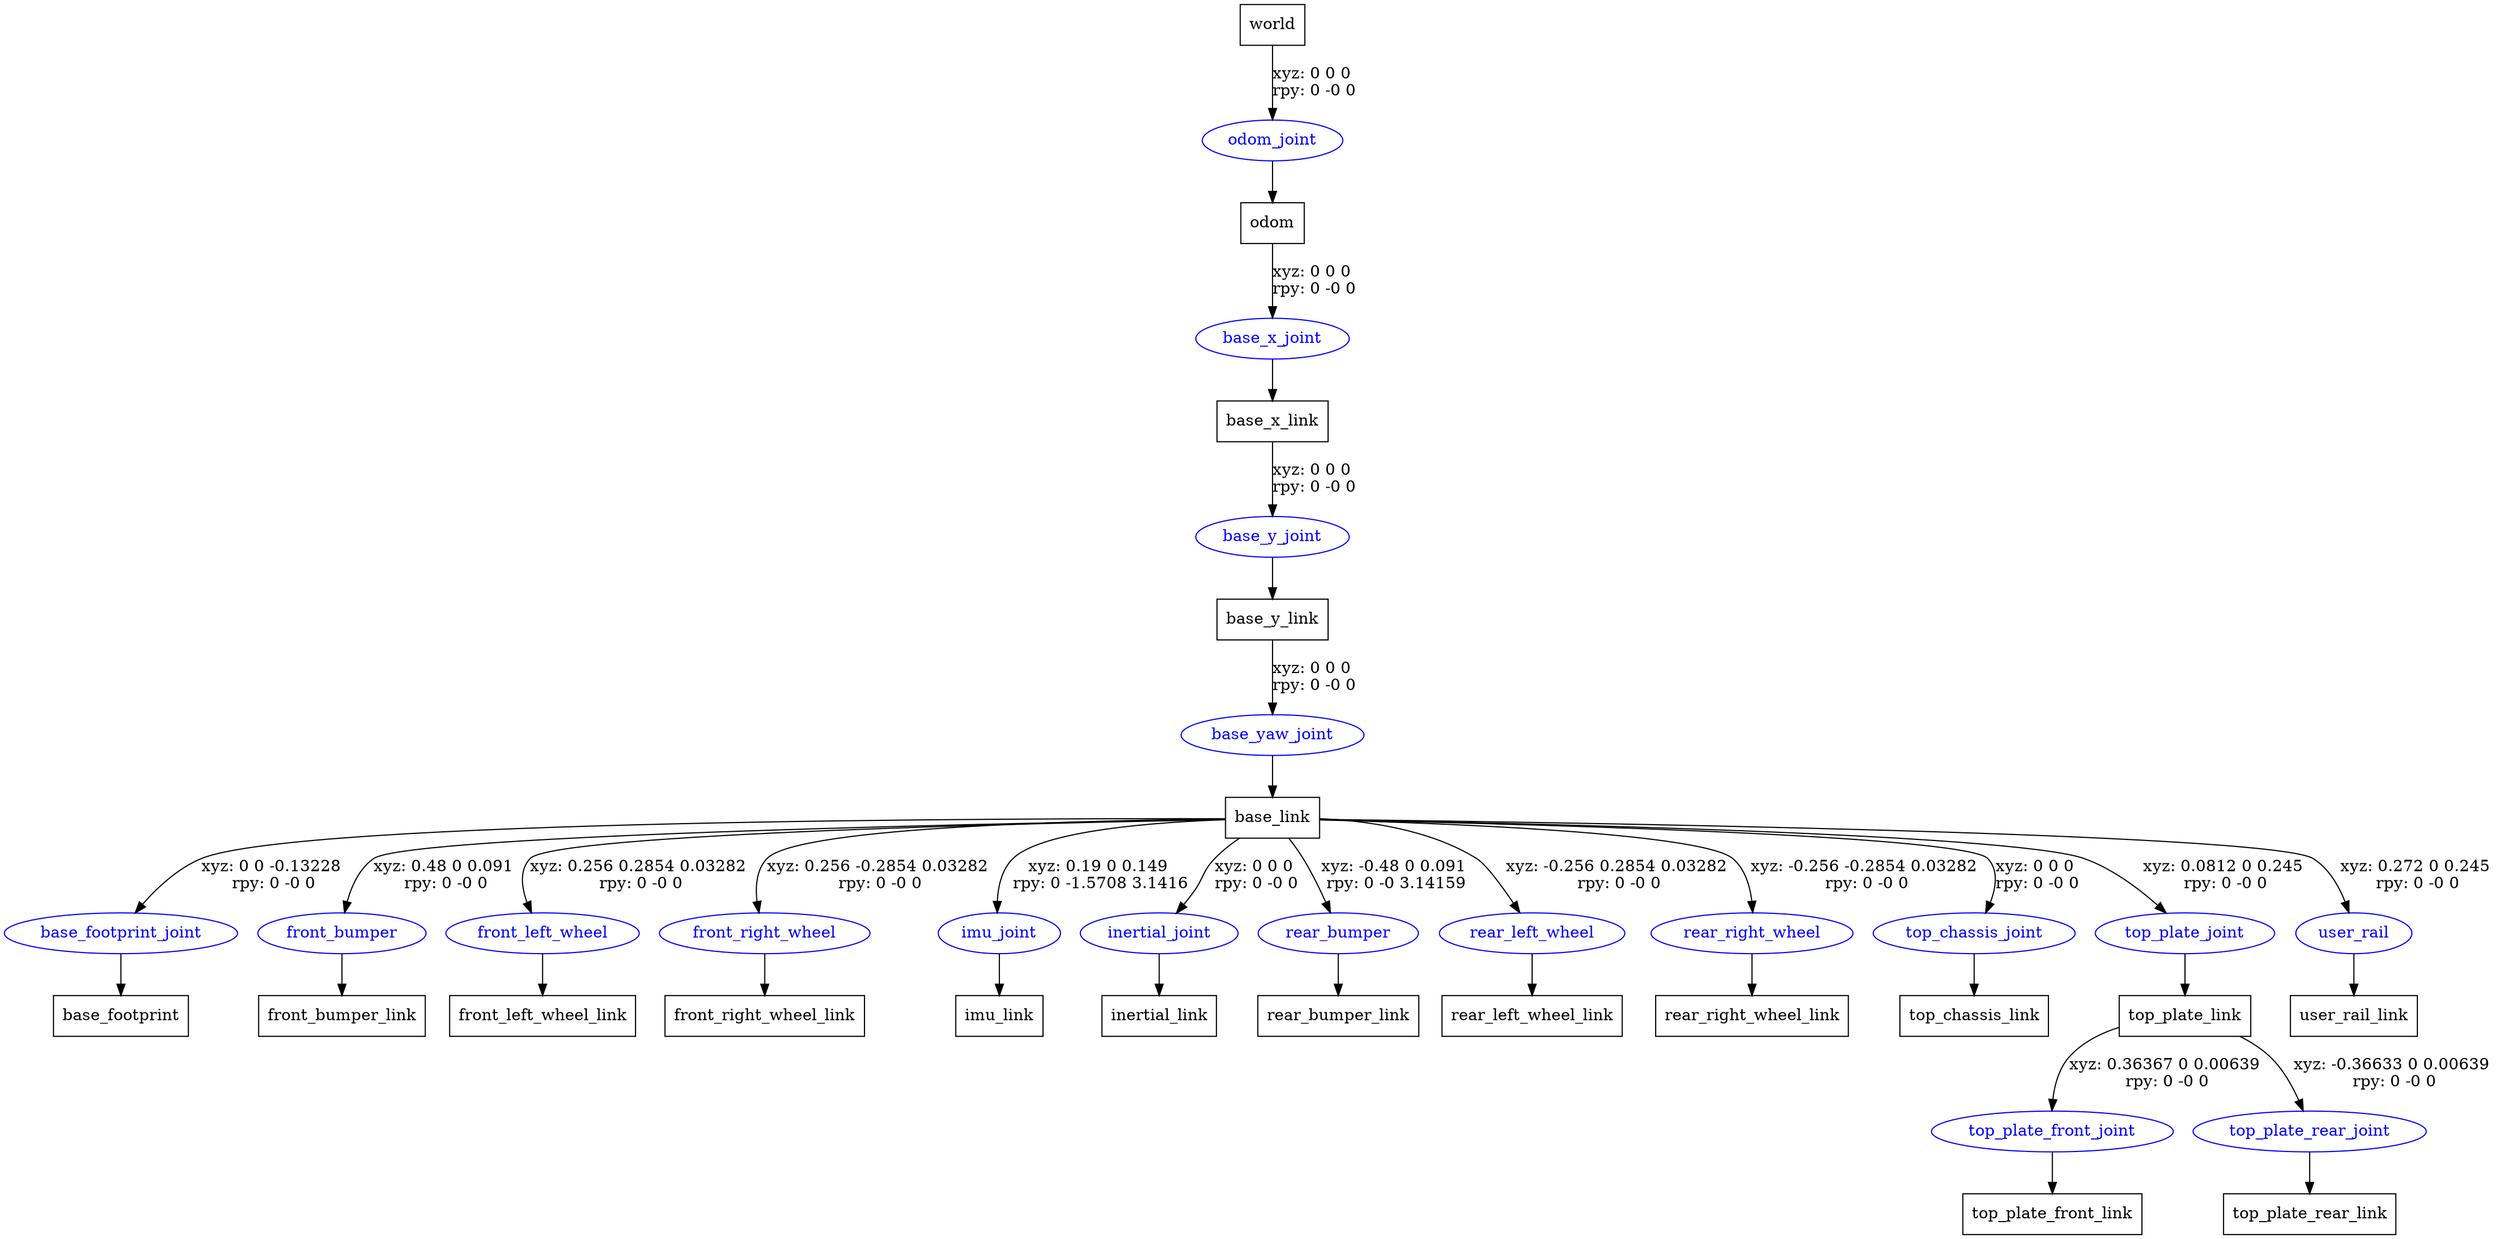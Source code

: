 digraph G {
node [shape=box];
"world" [label="world"];
"odom" [label="odom"];
"base_x_link" [label="base_x_link"];
"base_y_link" [label="base_y_link"];
"base_link" [label="base_link"];
"base_footprint" [label="base_footprint"];
"front_bumper_link" [label="front_bumper_link"];
"front_left_wheel_link" [label="front_left_wheel_link"];
"front_right_wheel_link" [label="front_right_wheel_link"];
"imu_link" [label="imu_link"];
"inertial_link" [label="inertial_link"];
"rear_bumper_link" [label="rear_bumper_link"];
"rear_left_wheel_link" [label="rear_left_wheel_link"];
"rear_right_wheel_link" [label="rear_right_wheel_link"];
"top_chassis_link" [label="top_chassis_link"];
"top_plate_link" [label="top_plate_link"];
"top_plate_front_link" [label="top_plate_front_link"];
"top_plate_rear_link" [label="top_plate_rear_link"];
"user_rail_link" [label="user_rail_link"];
node [shape=ellipse, color=blue, fontcolor=blue];
"world" -> "odom_joint" [label="xyz: 0 0 0 \nrpy: 0 -0 0"]
"odom_joint" -> "odom"
"odom" -> "base_x_joint" [label="xyz: 0 0 0 \nrpy: 0 -0 0"]
"base_x_joint" -> "base_x_link"
"base_x_link" -> "base_y_joint" [label="xyz: 0 0 0 \nrpy: 0 -0 0"]
"base_y_joint" -> "base_y_link"
"base_y_link" -> "base_yaw_joint" [label="xyz: 0 0 0 \nrpy: 0 -0 0"]
"base_yaw_joint" -> "base_link"
"base_link" -> "base_footprint_joint" [label="xyz: 0 0 -0.13228 \nrpy: 0 -0 0"]
"base_footprint_joint" -> "base_footprint"
"base_link" -> "front_bumper" [label="xyz: 0.48 0 0.091 \nrpy: 0 -0 0"]
"front_bumper" -> "front_bumper_link"
"base_link" -> "front_left_wheel" [label="xyz: 0.256 0.2854 0.03282 \nrpy: 0 -0 0"]
"front_left_wheel" -> "front_left_wheel_link"
"base_link" -> "front_right_wheel" [label="xyz: 0.256 -0.2854 0.03282 \nrpy: 0 -0 0"]
"front_right_wheel" -> "front_right_wheel_link"
"base_link" -> "imu_joint" [label="xyz: 0.19 0 0.149 \nrpy: 0 -1.5708 3.1416"]
"imu_joint" -> "imu_link"
"base_link" -> "inertial_joint" [label="xyz: 0 0 0 \nrpy: 0 -0 0"]
"inertial_joint" -> "inertial_link"
"base_link" -> "rear_bumper" [label="xyz: -0.48 0 0.091 \nrpy: 0 -0 3.14159"]
"rear_bumper" -> "rear_bumper_link"
"base_link" -> "rear_left_wheel" [label="xyz: -0.256 0.2854 0.03282 \nrpy: 0 -0 0"]
"rear_left_wheel" -> "rear_left_wheel_link"
"base_link" -> "rear_right_wheel" [label="xyz: -0.256 -0.2854 0.03282 \nrpy: 0 -0 0"]
"rear_right_wheel" -> "rear_right_wheel_link"
"base_link" -> "top_chassis_joint" [label="xyz: 0 0 0 \nrpy: 0 -0 0"]
"top_chassis_joint" -> "top_chassis_link"
"base_link" -> "top_plate_joint" [label="xyz: 0.0812 0 0.245 \nrpy: 0 -0 0"]
"top_plate_joint" -> "top_plate_link"
"top_plate_link" -> "top_plate_front_joint" [label="xyz: 0.36367 0 0.00639 \nrpy: 0 -0 0"]
"top_plate_front_joint" -> "top_plate_front_link"
"top_plate_link" -> "top_plate_rear_joint" [label="xyz: -0.36633 0 0.00639 \nrpy: 0 -0 0"]
"top_plate_rear_joint" -> "top_plate_rear_link"
"base_link" -> "user_rail" [label="xyz: 0.272 0 0.245 \nrpy: 0 -0 0"]
"user_rail" -> "user_rail_link"
}
